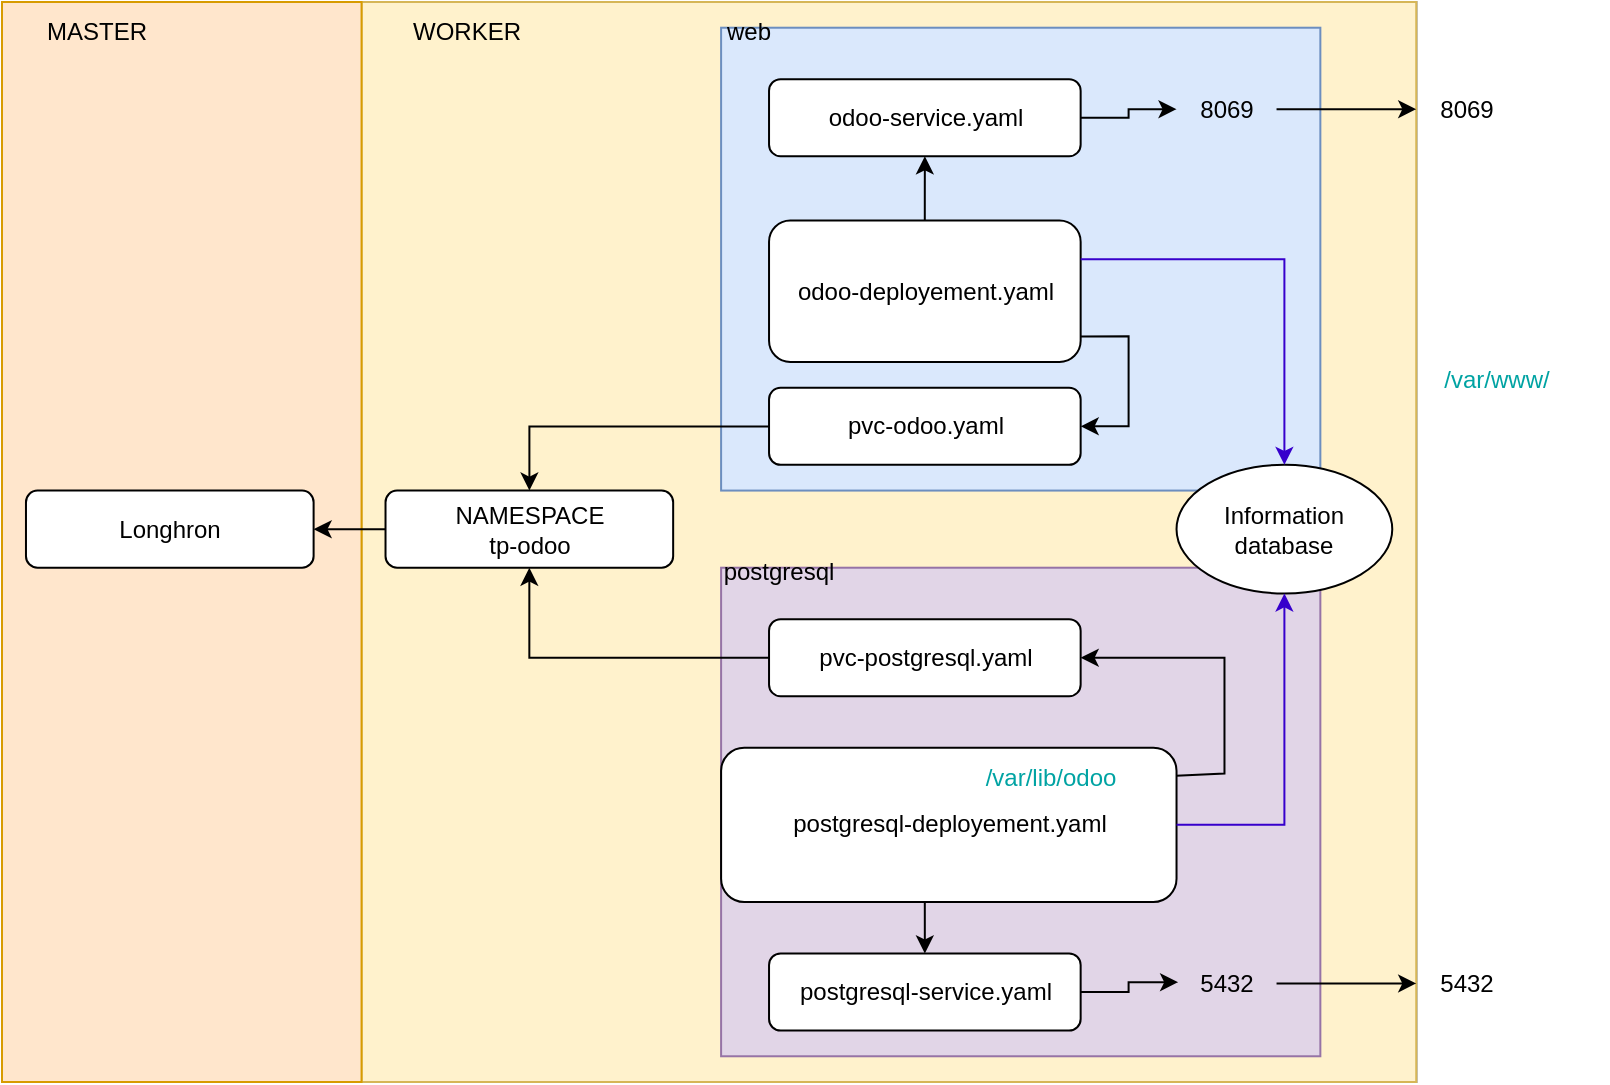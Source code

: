 <mxfile version="20.3.2"><diagram id="OHacRxAB2EPeFh3AlxeQ" name="Page-1"><mxGraphModel dx="2652" dy="900" grid="1" gridSize="10" guides="1" tooltips="1" connect="1" arrows="1" fold="1" page="1" pageScale="1" pageWidth="827" pageHeight="1169" math="0" shadow="0"><root><mxCell id="0"/><mxCell id="1" parent="0"/><mxCell id="4aSytZG9zmOJmPGkIqxD-60" value="" style="group" vertex="1" connectable="0" parent="1"><mxGeometry x="12" y="140" width="803" height="540" as="geometry"/></mxCell><mxCell id="4aSytZG9zmOJmPGkIqxD-16" value="" style="rounded=0;whiteSpace=wrap;html=1;" vertex="1" parent="4aSytZG9zmOJmPGkIqxD-60"><mxGeometry width="707.119" height="540" as="geometry"/></mxCell><mxCell id="4aSytZG9zmOJmPGkIqxD-47" value="" style="rounded=0;whiteSpace=wrap;html=1;fillColor=#fff2cc;strokeColor=#d6b656;" vertex="1" parent="4aSytZG9zmOJmPGkIqxD-60"><mxGeometry x="179.776" width="527.343" height="540" as="geometry"/></mxCell><mxCell id="4aSytZG9zmOJmPGkIqxD-46" value="" style="rounded=0;whiteSpace=wrap;html=1;fillColor=#ffe6cc;strokeColor=#d79b00;" vertex="1" parent="4aSytZG9zmOJmPGkIqxD-60"><mxGeometry width="179.776" height="540" as="geometry"/></mxCell><mxCell id="4aSytZG9zmOJmPGkIqxD-20" value="" style="rounded=0;whiteSpace=wrap;html=1;fillColor=#e1d5e7;strokeColor=#9673a6;" vertex="1" parent="4aSytZG9zmOJmPGkIqxD-60"><mxGeometry x="359.552" y="282.857" width="299.627" height="244.286" as="geometry"/></mxCell><mxCell id="4aSytZG9zmOJmPGkIqxD-21" value="postgresql" style="text;html=1;align=center;verticalAlign=middle;resizable=0;points=[];autosize=1;strokeColor=none;fillColor=none;" vertex="1" parent="4aSytZG9zmOJmPGkIqxD-60"><mxGeometry x="347.567" y="270" width="80" height="30" as="geometry"/></mxCell><mxCell id="4aSytZG9zmOJmPGkIqxD-17" value="" style="rounded=0;whiteSpace=wrap;html=1;fillColor=#dae8fc;strokeColor=#6c8ebf;" vertex="1" parent="4aSytZG9zmOJmPGkIqxD-60"><mxGeometry x="359.552" y="12.857" width="299.627" height="231.429" as="geometry"/></mxCell><mxCell id="4aSytZG9zmOJmPGkIqxD-1" value="Longhron" style="rounded=1;whiteSpace=wrap;html=1;" vertex="1" parent="4aSytZG9zmOJmPGkIqxD-60"><mxGeometry x="11.985" y="244.286" width="143.821" height="38.571" as="geometry"/></mxCell><mxCell id="4aSytZG9zmOJmPGkIqxD-41" style="edgeStyle=orthogonalEdgeStyle;rounded=0;orthogonalLoop=1;jettySize=auto;html=1;entryX=1;entryY=0.5;entryDx=0;entryDy=0;" edge="1" parent="4aSytZG9zmOJmPGkIqxD-60" source="4aSytZG9zmOJmPGkIqxD-3" target="4aSytZG9zmOJmPGkIqxD-1"><mxGeometry relative="1" as="geometry"/></mxCell><mxCell id="4aSytZG9zmOJmPGkIqxD-3" value="&lt;div&gt;NAMESPACE&lt;/div&gt;&lt;div&gt;tp-odoo&lt;br&gt;&lt;/div&gt;" style="rounded=1;whiteSpace=wrap;html=1;" vertex="1" parent="4aSytZG9zmOJmPGkIqxD-60"><mxGeometry x="191.761" y="244.286" width="143.821" height="38.571" as="geometry"/></mxCell><mxCell id="4aSytZG9zmOJmPGkIqxD-5" value="odoo-deployement.yaml" style="rounded=1;whiteSpace=wrap;html=1;" vertex="1" parent="4aSytZG9zmOJmPGkIqxD-60"><mxGeometry x="383.522" y="109.286" width="155.806" height="70.714" as="geometry"/></mxCell><mxCell id="4aSytZG9zmOJmPGkIqxD-40" style="edgeStyle=orthogonalEdgeStyle;rounded=0;orthogonalLoop=1;jettySize=auto;html=1;" edge="1" parent="4aSytZG9zmOJmPGkIqxD-60" source="4aSytZG9zmOJmPGkIqxD-6" target="4aSytZG9zmOJmPGkIqxD-3"><mxGeometry relative="1" as="geometry"/></mxCell><mxCell id="4aSytZG9zmOJmPGkIqxD-6" value="pvc-odoo.yaml" style="rounded=1;whiteSpace=wrap;html=1;" vertex="1" parent="4aSytZG9zmOJmPGkIqxD-60"><mxGeometry x="383.522" y="192.857" width="155.806" height="38.571" as="geometry"/></mxCell><mxCell id="4aSytZG9zmOJmPGkIqxD-7" value="odoo-service.yaml" style="rounded=1;whiteSpace=wrap;html=1;" vertex="1" parent="4aSytZG9zmOJmPGkIqxD-60"><mxGeometry x="383.522" y="38.571" width="155.806" height="38.571" as="geometry"/></mxCell><mxCell id="4aSytZG9zmOJmPGkIqxD-52" style="edgeStyle=orthogonalEdgeStyle;rounded=0;orthogonalLoop=1;jettySize=auto;html=1;entryX=0.5;entryY=1;entryDx=0;entryDy=0;" edge="1" parent="4aSytZG9zmOJmPGkIqxD-60" source="4aSytZG9zmOJmPGkIqxD-5" target="4aSytZG9zmOJmPGkIqxD-7"><mxGeometry relative="1" as="geometry"/></mxCell><mxCell id="4aSytZG9zmOJmPGkIqxD-9" value="postgresql-deployement.yaml" style="rounded=1;whiteSpace=wrap;html=1;" vertex="1" parent="4aSytZG9zmOJmPGkIqxD-60"><mxGeometry x="359.552" y="372.857" width="227.716" height="77.143" as="geometry"/></mxCell><mxCell id="4aSytZG9zmOJmPGkIqxD-10" value="pvc-postgresql.yaml" style="rounded=1;whiteSpace=wrap;html=1;" vertex="1" parent="4aSytZG9zmOJmPGkIqxD-60"><mxGeometry x="383.522" y="308.571" width="155.806" height="38.571" as="geometry"/></mxCell><mxCell id="4aSytZG9zmOJmPGkIqxD-11" value="postgresql-service.yaml" style="rounded=1;whiteSpace=wrap;html=1;" vertex="1" parent="4aSytZG9zmOJmPGkIqxD-60"><mxGeometry x="383.522" y="475.714" width="155.806" height="38.571" as="geometry"/></mxCell><mxCell id="4aSytZG9zmOJmPGkIqxD-18" value="web" style="text;html=1;align=center;verticalAlign=middle;resizable=0;points=[];autosize=1;strokeColor=none;fillColor=none;" vertex="1" parent="4aSytZG9zmOJmPGkIqxD-60"><mxGeometry x="347.567" width="50" height="30" as="geometry"/></mxCell><mxCell id="4aSytZG9zmOJmPGkIqxD-22" value="8069" style="text;html=1;align=center;verticalAlign=middle;resizable=0;points=[];autosize=1;strokeColor=none;fillColor=none;" vertex="1" parent="4aSytZG9zmOJmPGkIqxD-60"><mxGeometry x="587.269" y="38.571" width="50" height="30" as="geometry"/></mxCell><mxCell id="4aSytZG9zmOJmPGkIqxD-54" style="edgeStyle=orthogonalEdgeStyle;rounded=0;orthogonalLoop=1;jettySize=auto;html=1;exitX=0.5;exitY=1;exitDx=0;exitDy=0;entryX=0.5;entryY=0;entryDx=0;entryDy=0;" edge="1" parent="4aSytZG9zmOJmPGkIqxD-60" source="4aSytZG9zmOJmPGkIqxD-9" target="4aSytZG9zmOJmPGkIqxD-11"><mxGeometry relative="1" as="geometry"/></mxCell><mxCell id="4aSytZG9zmOJmPGkIqxD-23" value="8069" style="text;html=1;align=center;verticalAlign=middle;resizable=0;points=[];autosize=1;strokeColor=none;fillColor=none;" vertex="1" parent="4aSytZG9zmOJmPGkIqxD-60"><mxGeometry x="707.119" y="38.571" width="50" height="30" as="geometry"/></mxCell><mxCell id="4aSytZG9zmOJmPGkIqxD-25" value="5432" style="text;html=1;align=center;verticalAlign=middle;resizable=0;points=[];autosize=1;strokeColor=none;fillColor=none;" vertex="1" parent="4aSytZG9zmOJmPGkIqxD-60"><mxGeometry x="587.269" y="475.714" width="50" height="30" as="geometry"/></mxCell><mxCell id="4aSytZG9zmOJmPGkIqxD-44" style="edgeStyle=orthogonalEdgeStyle;rounded=0;orthogonalLoop=1;jettySize=auto;html=1;" edge="1" parent="4aSytZG9zmOJmPGkIqxD-60" source="4aSytZG9zmOJmPGkIqxD-7" target="4aSytZG9zmOJmPGkIqxD-22"><mxGeometry relative="1" as="geometry"/></mxCell><mxCell id="4aSytZG9zmOJmPGkIqxD-26" value="5432" style="text;html=1;align=center;verticalAlign=middle;resizable=0;points=[];autosize=1;strokeColor=none;fillColor=none;" vertex="1" parent="4aSytZG9zmOJmPGkIqxD-60"><mxGeometry x="707.119" y="475.714" width="50" height="30" as="geometry"/></mxCell><mxCell id="4aSytZG9zmOJmPGkIqxD-39" style="edgeStyle=orthogonalEdgeStyle;rounded=0;orthogonalLoop=1;jettySize=auto;html=1;" edge="1" parent="4aSytZG9zmOJmPGkIqxD-60" source="4aSytZG9zmOJmPGkIqxD-22" target="4aSytZG9zmOJmPGkIqxD-23"><mxGeometry relative="1" as="geometry"/></mxCell><mxCell id="4aSytZG9zmOJmPGkIqxD-27" value="" style="endArrow=classic;html=1;rounded=0;entryX=0.5;entryY=1;entryDx=0;entryDy=0;exitX=0;exitY=0.5;exitDx=0;exitDy=0;" edge="1" parent="4aSytZG9zmOJmPGkIqxD-60" source="4aSytZG9zmOJmPGkIqxD-10" target="4aSytZG9zmOJmPGkIqxD-3"><mxGeometry width="50" height="50" relative="1" as="geometry"><mxPoint x="419.478" y="360.0" as="sourcePoint"/><mxPoint x="479.403" y="295.714" as="targetPoint"/><Array as="points"><mxPoint x="263.672" y="327.857"/></Array></mxGeometry></mxCell><mxCell id="4aSytZG9zmOJmPGkIqxD-45" value="MASTER" style="text;html=1;align=center;verticalAlign=middle;resizable=0;points=[];autosize=1;strokeColor=none;fillColor=none;" vertex="1" parent="4aSytZG9zmOJmPGkIqxD-60"><mxGeometry x="11.985" width="70" height="30" as="geometry"/></mxCell><mxCell id="4aSytZG9zmOJmPGkIqxD-48" value="WORKER" style="text;html=1;align=center;verticalAlign=middle;resizable=0;points=[];autosize=1;strokeColor=none;fillColor=none;" vertex="1" parent="4aSytZG9zmOJmPGkIqxD-60"><mxGeometry x="191.761" width="80" height="30" as="geometry"/></mxCell><mxCell id="4aSytZG9zmOJmPGkIqxD-32" style="edgeStyle=orthogonalEdgeStyle;rounded=0;orthogonalLoop=1;jettySize=auto;html=1;entryX=0.016;entryY=0.48;entryDx=0;entryDy=0;entryPerimeter=0;" edge="1" parent="4aSytZG9zmOJmPGkIqxD-60" source="4aSytZG9zmOJmPGkIqxD-11" target="4aSytZG9zmOJmPGkIqxD-25"><mxGeometry relative="1" as="geometry"><mxPoint x="563.299" y="456.429" as="targetPoint"/></mxGeometry></mxCell><mxCell id="4aSytZG9zmOJmPGkIqxD-51" value="" style="endArrow=classic;html=1;rounded=0;exitX=1;exitY=0.82;exitDx=0;exitDy=0;entryX=1;entryY=0.5;entryDx=0;entryDy=0;exitPerimeter=0;" edge="1" parent="4aSytZG9zmOJmPGkIqxD-60" source="4aSytZG9zmOJmPGkIqxD-5" target="4aSytZG9zmOJmPGkIqxD-6"><mxGeometry width="50" height="50" relative="1" as="geometry"><mxPoint x="623.224" y="295.714" as="sourcePoint"/><mxPoint x="683.149" y="231.429" as="targetPoint"/><Array as="points"><mxPoint x="563.299" y="167.143"/><mxPoint x="563.299" y="212.143"/></Array></mxGeometry></mxCell><mxCell id="4aSytZG9zmOJmPGkIqxD-33" style="edgeStyle=orthogonalEdgeStyle;rounded=0;orthogonalLoop=1;jettySize=auto;html=1;" edge="1" parent="4aSytZG9zmOJmPGkIqxD-60" source="4aSytZG9zmOJmPGkIqxD-25" target="4aSytZG9zmOJmPGkIqxD-26"><mxGeometry relative="1" as="geometry"/></mxCell><mxCell id="4aSytZG9zmOJmPGkIqxD-53" value="" style="endArrow=classic;html=1;rounded=0;exitX=0.999;exitY=0.182;exitDx=0;exitDy=0;entryX=1;entryY=0.5;entryDx=0;entryDy=0;exitPerimeter=0;" edge="1" parent="4aSytZG9zmOJmPGkIqxD-60" source="4aSytZG9zmOJmPGkIqxD-9" target="4aSytZG9zmOJmPGkIqxD-10"><mxGeometry width="50" height="50" relative="1" as="geometry"><mxPoint x="623.224" y="372.857" as="sourcePoint"/><mxPoint x="683.149" y="308.571" as="targetPoint"/><Array as="points"><mxPoint x="611.239" y="385.714"/><mxPoint x="611.239" y="327.857"/></Array></mxGeometry></mxCell><mxCell id="4aSytZG9zmOJmPGkIqxD-55" value="Information database" style="ellipse;whiteSpace=wrap;html=1;" vertex="1" parent="4aSytZG9zmOJmPGkIqxD-60"><mxGeometry x="587.269" y="231.429" width="107.866" height="64.286" as="geometry"/></mxCell><mxCell id="4aSytZG9zmOJmPGkIqxD-56" value="" style="endArrow=classic;html=1;rounded=0;exitX=1;exitY=0.5;exitDx=0;exitDy=0;entryX=0.5;entryY=1;entryDx=0;entryDy=0;fillColor=#6a00ff;strokeColor=#3700CC;" edge="1" parent="4aSytZG9zmOJmPGkIqxD-60" source="4aSytZG9zmOJmPGkIqxD-9" target="4aSytZG9zmOJmPGkIqxD-55"><mxGeometry width="50" height="50" relative="1" as="geometry"><mxPoint x="623.224" y="347.143" as="sourcePoint"/><mxPoint x="683.149" y="282.857" as="targetPoint"/><Array as="points"><mxPoint x="641.201" y="411.429"/></Array></mxGeometry></mxCell><mxCell id="4aSytZG9zmOJmPGkIqxD-57" value="" style="endArrow=classic;html=1;rounded=0;entryX=0.5;entryY=0;entryDx=0;entryDy=0;fillColor=#6a00ff;strokeColor=#3700CC;" edge="1" parent="4aSytZG9zmOJmPGkIqxD-60" target="4aSytZG9zmOJmPGkIqxD-55"><mxGeometry width="50" height="50" relative="1" as="geometry"><mxPoint x="539.328" y="128.571" as="sourcePoint"/><mxPoint x="683.149" y="282.857" as="targetPoint"/><Array as="points"><mxPoint x="641.201" y="128.571"/></Array></mxGeometry></mxCell><mxCell id="4aSytZG9zmOJmPGkIqxD-58" value="&lt;font color=&quot;#00A3A3&quot;&gt;/var/lib/odoo&lt;/font&gt;" style="text;html=1;align=center;verticalAlign=middle;resizable=0;points=[];autosize=1;strokeColor=none;fillColor=none;" vertex="1" parent="4aSytZG9zmOJmPGkIqxD-60"><mxGeometry x="479.403" y="372.857" width="90" height="30" as="geometry"/></mxCell><mxCell id="4aSytZG9zmOJmPGkIqxD-59" value="/var/www/" style="text;html=1;align=center;verticalAlign=middle;resizable=0;points=[];autosize=1;strokeColor=none;fillColor=none;fontColor=#00A3A3;" vertex="1" parent="4aSytZG9zmOJmPGkIqxD-60"><mxGeometry x="707.119" y="173.571" width="80" height="30" as="geometry"/></mxCell></root></mxGraphModel></diagram></mxfile>
